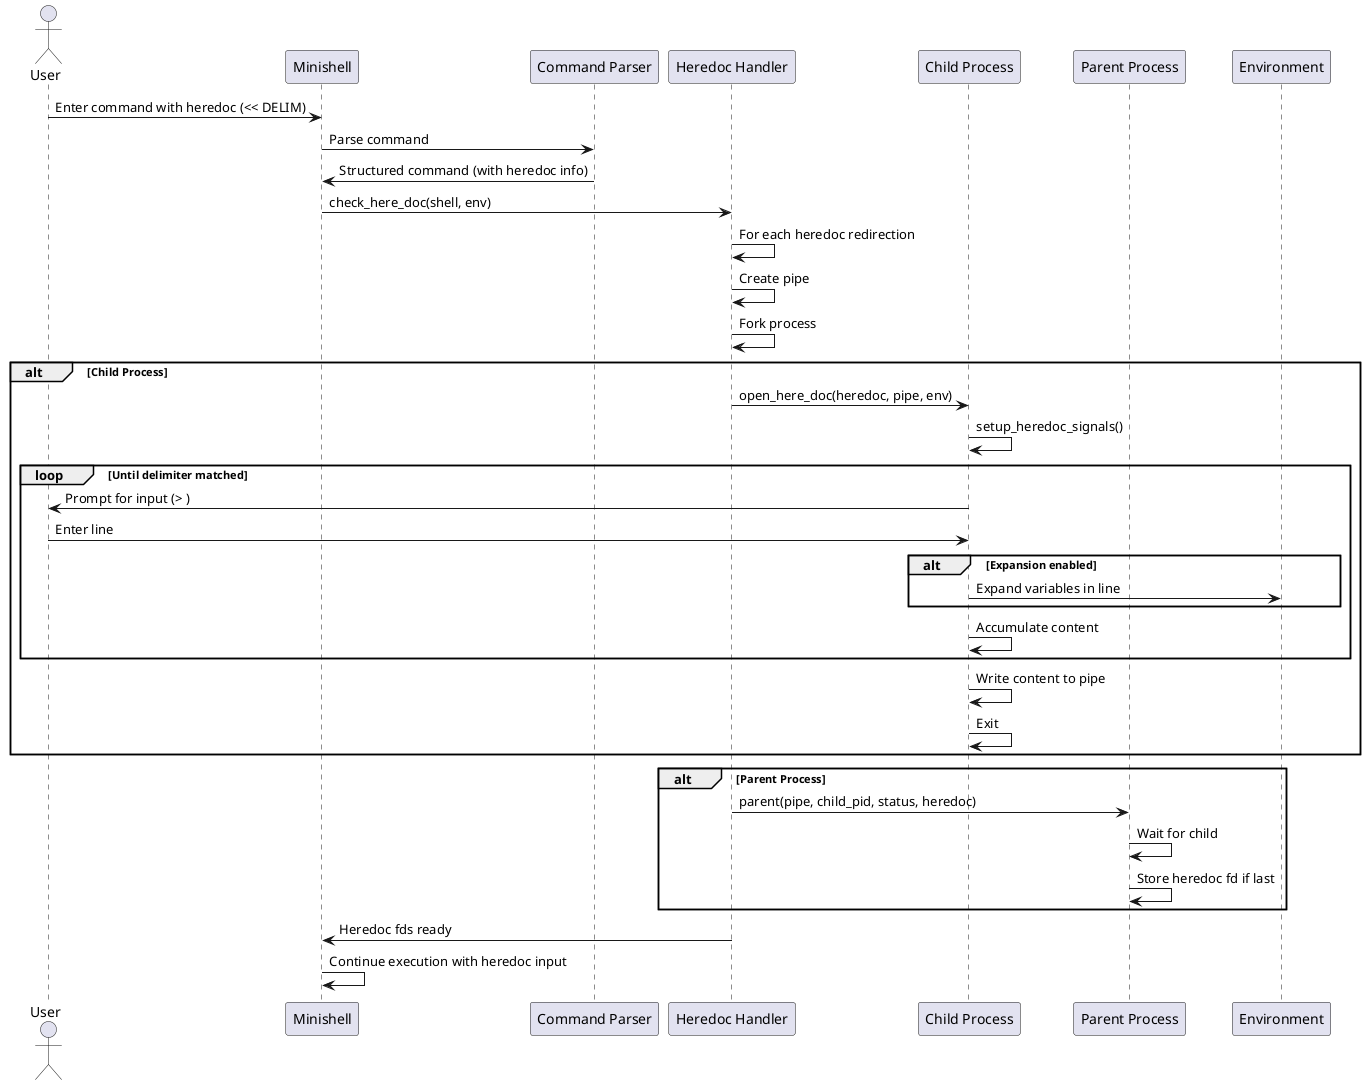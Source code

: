 @startuml Minishell_Heredoc_Sequence

actor User
participant "Minishell" as Shell
participant "Command Parser" as Parser
participant "Heredoc Handler" as Heredoc
participant "Child Process" as Child
participant "Parent Process" as Parent
participant "Environment" as Env

User -> Shell : Enter command with heredoc (<< DELIM)
Shell -> Parser : Parse command
Parser -> Shell : Structured command (with heredoc info)
Shell -> Heredoc : check_here_doc(shell, env)
Heredoc -> Heredoc : For each heredoc redirection
Heredoc -> Heredoc : Create pipe
Heredoc -> Heredoc : Fork process
alt Child Process
    Heredoc -> Child : open_here_doc(heredoc, pipe, env)
    Child -> Child : setup_heredoc_signals()
    loop Until delimiter matched
        Child -> User : Prompt for input (> )
        User -> Child : Enter line
        alt Expansion enabled
            Child -> Env : Expand variables in line
        end
        Child -> Child : Accumulate content
    end
    Child -> Child : Write content to pipe
    Child -> Child : Exit
end
alt Parent Process
    Heredoc -> Parent : parent(pipe, child_pid, status, heredoc)
    Parent -> Parent : Wait for child
    Parent -> Parent : Store heredoc fd if last
end
Shell <- Heredoc : Heredoc fds ready
Shell -> Shell : Continue execution with heredoc input

@enduml
